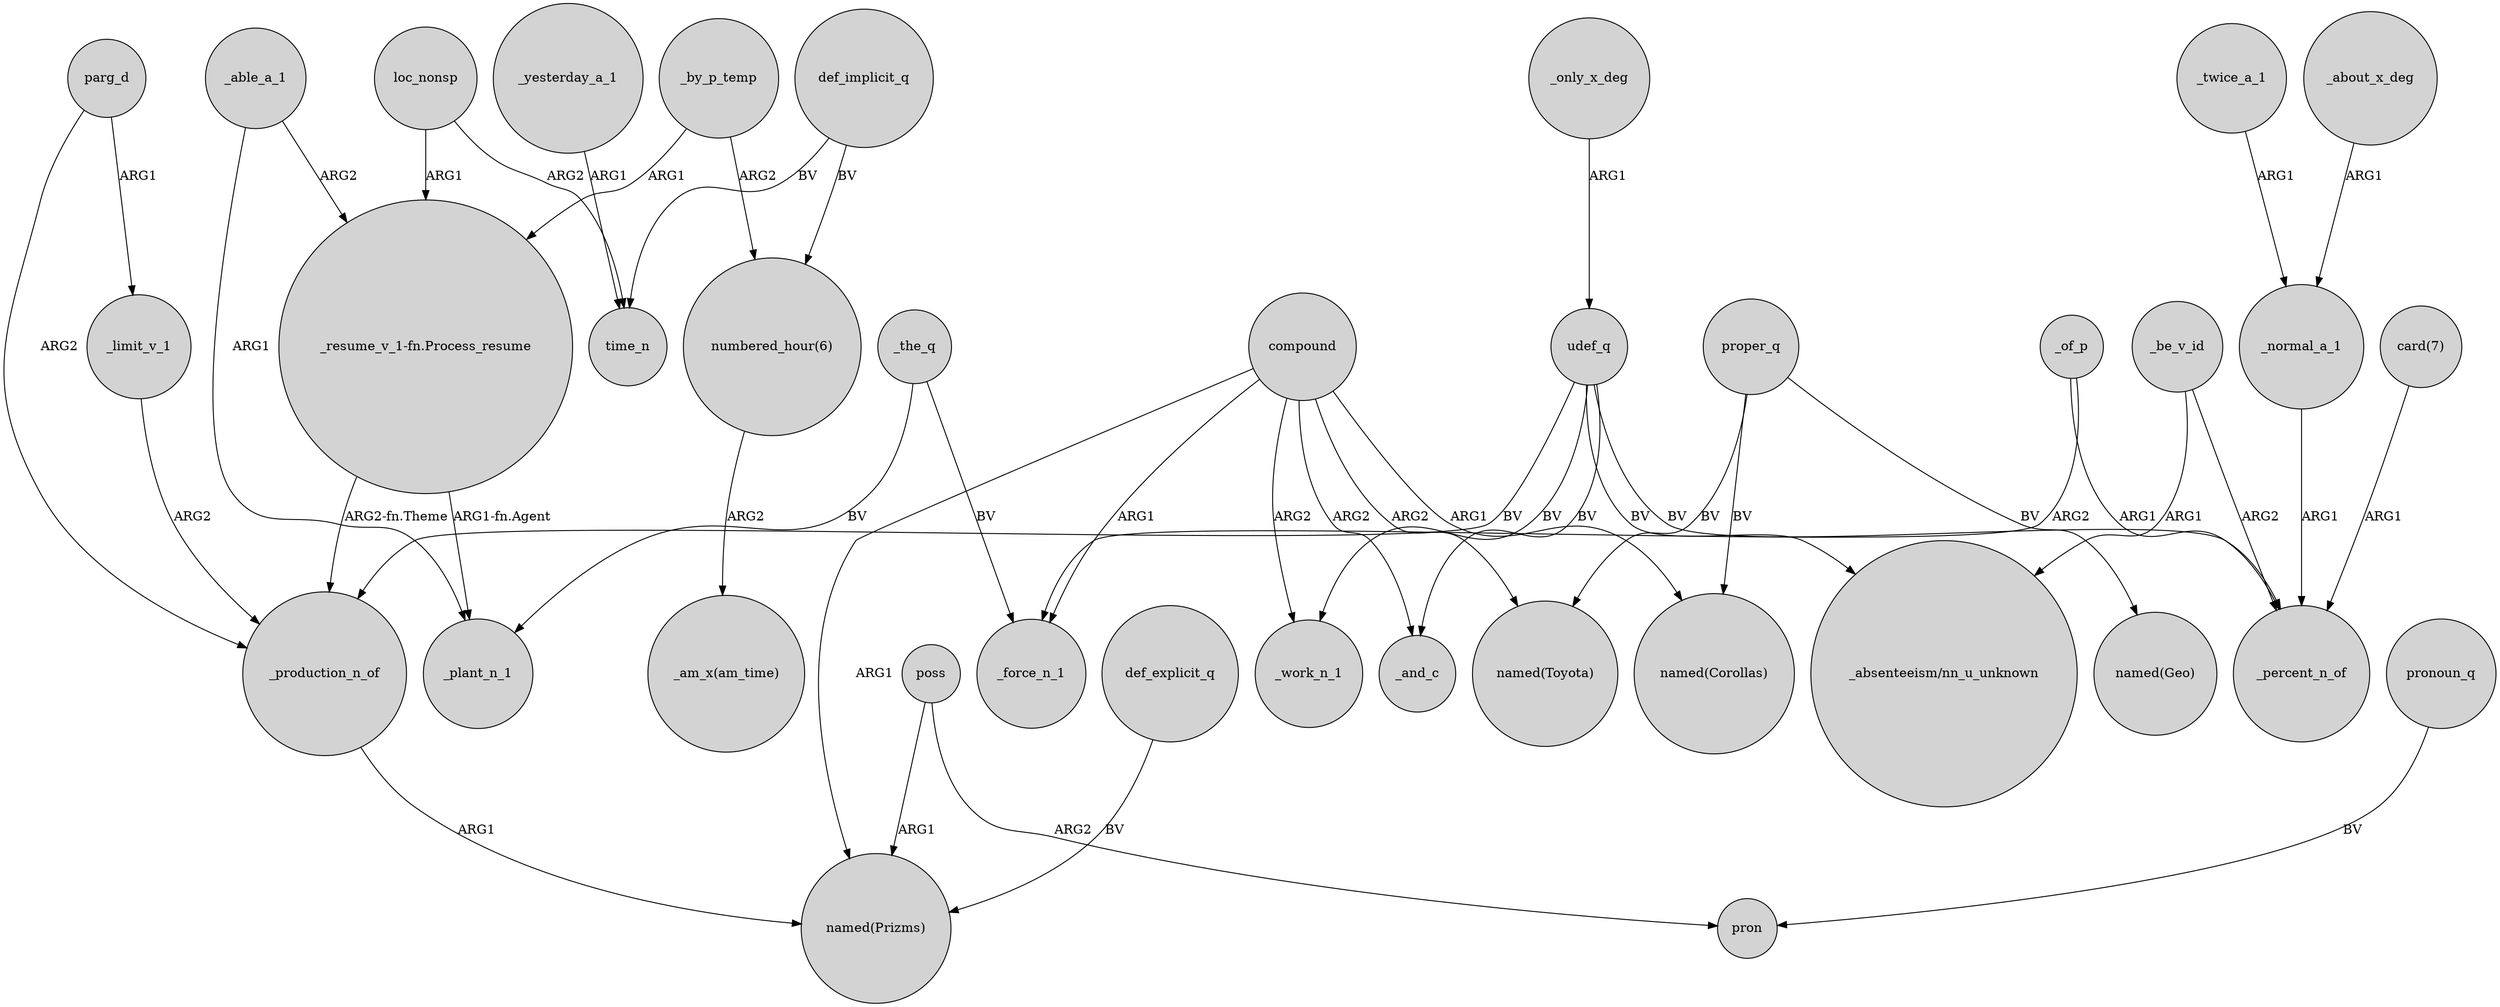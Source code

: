digraph {
	node [shape=circle style=filled]
	parg_d -> _limit_v_1 [label=ARG1]
	udef_q -> _production_n_of [label=BV]
	"_resume_v_1-fn.Process_resume" -> _production_n_of [label="ARG2-fn.Theme"]
	_only_x_deg -> udef_q [label=ARG1]
	_be_v_id -> _percent_n_of [label=ARG2]
	_yesterday_a_1 -> time_n [label=ARG1]
	poss -> pron [label=ARG2]
	_the_q -> _plant_n_1 [label=BV]
	_of_p -> _force_n_1 [label=ARG2]
	compound -> _force_n_1 [label=ARG1]
	_twice_a_1 -> _normal_a_1 [label=ARG1]
	"card(7)" -> _percent_n_of [label=ARG1]
	compound -> _work_n_1 [label=ARG2]
	_limit_v_1 -> _production_n_of [label=ARG2]
	_normal_a_1 -> _percent_n_of [label=ARG1]
	loc_nonsp -> time_n [label=ARG2]
	"numbered_hour(6)" -> "_am_x(am_time)" [label=ARG2]
	_of_p -> _percent_n_of [label=ARG1]
	parg_d -> _production_n_of [label=ARG2]
	pronoun_q -> pron [label=BV]
	def_explicit_q -> "named(Prizms)" [label=BV]
	poss -> "named(Prizms)" [label=ARG1]
	compound -> _and_c [label=ARG2]
	proper_q -> "named(Toyota)" [label=BV]
	loc_nonsp -> "_resume_v_1-fn.Process_resume" [label=ARG1]
	udef_q -> "_absenteeism/nn_u_unknown" [label=BV]
	proper_q -> "named(Corollas)" [label=BV]
	def_implicit_q -> "numbered_hour(6)" [label=BV]
	_be_v_id -> "_absenteeism/nn_u_unknown" [label=ARG1]
	"_resume_v_1-fn.Process_resume" -> _plant_n_1 [label="ARG1-fn.Agent"]
	_able_a_1 -> "_resume_v_1-fn.Process_resume" [label=ARG2]
	_by_p_temp -> "numbered_hour(6)" [label=ARG2]
	compound -> "named(Corollas)" [label=ARG1]
	_by_p_temp -> "_resume_v_1-fn.Process_resume" [label=ARG1]
	udef_q -> _percent_n_of [label=BV]
	_the_q -> _force_n_1 [label=BV]
	_production_n_of -> "named(Prizms)" [label=ARG1]
	udef_q -> _and_c [label=BV]
	_about_x_deg -> _normal_a_1 [label=ARG1]
	compound -> "named(Toyota)" [label=ARG2]
	_able_a_1 -> _plant_n_1 [label=ARG1]
	proper_q -> "named(Geo)" [label=BV]
	compound -> "named(Prizms)" [label=ARG1]
	def_implicit_q -> time_n [label=BV]
	udef_q -> _work_n_1 [label=BV]
}
